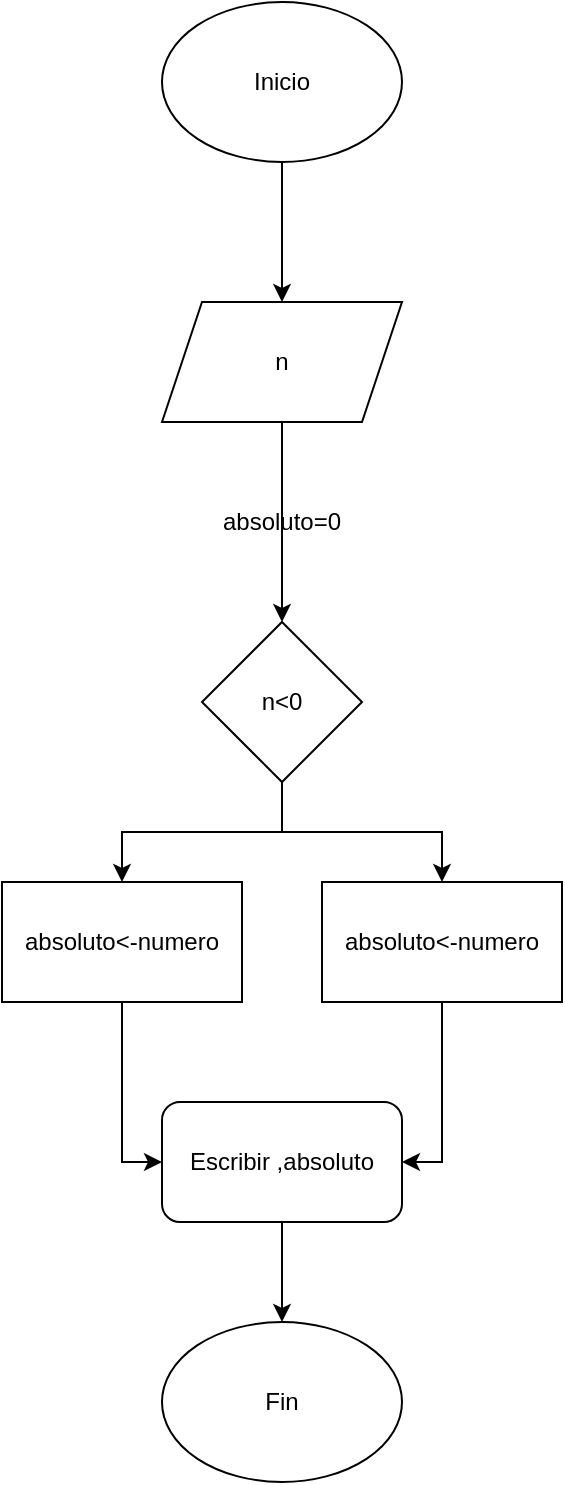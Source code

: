 <mxfile version="14.5.1" type="device"><diagram id="t1uDE_zqZgkeMEVJ6pe6" name="Página-1"><mxGraphModel dx="1108" dy="1679" grid="1" gridSize="10" guides="1" tooltips="1" connect="1" arrows="1" fold="1" page="1" pageScale="1" pageWidth="827" pageHeight="1169" math="0" shadow="0"><root><mxCell id="0"/><mxCell id="1" parent="0"/><mxCell id="bfGRSfxVLBoHAhV3PUU9-10" value="" style="edgeStyle=orthogonalEdgeStyle;rounded=0;orthogonalLoop=1;jettySize=auto;html=1;" edge="1" parent="1" source="bfGRSfxVLBoHAhV3PUU9-1" target="bfGRSfxVLBoHAhV3PUU9-2"><mxGeometry relative="1" as="geometry"/></mxCell><mxCell id="bfGRSfxVLBoHAhV3PUU9-1" value="n" style="shape=parallelogram;perimeter=parallelogramPerimeter;whiteSpace=wrap;html=1;fixedSize=1;" vertex="1" parent="1"><mxGeometry x="90" y="60" width="120" height="60" as="geometry"/></mxCell><mxCell id="bfGRSfxVLBoHAhV3PUU9-8" value="" style="edgeStyle=orthogonalEdgeStyle;rounded=0;orthogonalLoop=1;jettySize=auto;html=1;" edge="1" parent="1" source="bfGRSfxVLBoHAhV3PUU9-2" target="bfGRSfxVLBoHAhV3PUU9-5"><mxGeometry relative="1" as="geometry"/></mxCell><mxCell id="bfGRSfxVLBoHAhV3PUU9-9" style="edgeStyle=orthogonalEdgeStyle;rounded=0;orthogonalLoop=1;jettySize=auto;html=1;exitX=0.5;exitY=1;exitDx=0;exitDy=0;" edge="1" parent="1" source="bfGRSfxVLBoHAhV3PUU9-2" target="bfGRSfxVLBoHAhV3PUU9-3"><mxGeometry relative="1" as="geometry"/></mxCell><mxCell id="bfGRSfxVLBoHAhV3PUU9-2" value="n&amp;lt;0" style="rhombus;whiteSpace=wrap;html=1;" vertex="1" parent="1"><mxGeometry x="110" y="220" width="80" height="80" as="geometry"/></mxCell><mxCell id="bfGRSfxVLBoHAhV3PUU9-17" style="edgeStyle=orthogonalEdgeStyle;rounded=0;orthogonalLoop=1;jettySize=auto;html=1;exitX=0.5;exitY=1;exitDx=0;exitDy=0;entryX=0;entryY=0.5;entryDx=0;entryDy=0;" edge="1" parent="1" source="bfGRSfxVLBoHAhV3PUU9-3" target="bfGRSfxVLBoHAhV3PUU9-14"><mxGeometry relative="1" as="geometry"/></mxCell><mxCell id="bfGRSfxVLBoHAhV3PUU9-3" value="absoluto&amp;lt;-numero" style="rounded=0;whiteSpace=wrap;html=1;" vertex="1" parent="1"><mxGeometry x="10" y="350" width="120" height="60" as="geometry"/></mxCell><mxCell id="bfGRSfxVLBoHAhV3PUU9-16" style="edgeStyle=orthogonalEdgeStyle;rounded=0;orthogonalLoop=1;jettySize=auto;html=1;exitX=0.5;exitY=1;exitDx=0;exitDy=0;entryX=1;entryY=0.5;entryDx=0;entryDy=0;" edge="1" parent="1" source="bfGRSfxVLBoHAhV3PUU9-5" target="bfGRSfxVLBoHAhV3PUU9-14"><mxGeometry relative="1" as="geometry"/></mxCell><mxCell id="bfGRSfxVLBoHAhV3PUU9-5" value="absoluto&amp;lt;-numero" style="rounded=0;whiteSpace=wrap;html=1;" vertex="1" parent="1"><mxGeometry x="170" y="350" width="120" height="60" as="geometry"/></mxCell><mxCell id="bfGRSfxVLBoHAhV3PUU9-6" value="Fin" style="ellipse;whiteSpace=wrap;html=1;" vertex="1" parent="1"><mxGeometry x="90" y="570" width="120" height="80" as="geometry"/></mxCell><mxCell id="bfGRSfxVLBoHAhV3PUU9-11" value="" style="edgeStyle=orthogonalEdgeStyle;rounded=0;orthogonalLoop=1;jettySize=auto;html=1;" edge="1" parent="1" source="bfGRSfxVLBoHAhV3PUU9-7" target="bfGRSfxVLBoHAhV3PUU9-1"><mxGeometry relative="1" as="geometry"/></mxCell><mxCell id="bfGRSfxVLBoHAhV3PUU9-7" value="Inicio" style="ellipse;whiteSpace=wrap;html=1;" vertex="1" parent="1"><mxGeometry x="90" y="-90" width="120" height="80" as="geometry"/></mxCell><mxCell id="bfGRSfxVLBoHAhV3PUU9-18" value="" style="edgeStyle=orthogonalEdgeStyle;rounded=0;orthogonalLoop=1;jettySize=auto;html=1;" edge="1" parent="1" source="bfGRSfxVLBoHAhV3PUU9-14" target="bfGRSfxVLBoHAhV3PUU9-6"><mxGeometry relative="1" as="geometry"/></mxCell><mxCell id="bfGRSfxVLBoHAhV3PUU9-14" value="Escribir ,absoluto" style="rounded=1;whiteSpace=wrap;html=1;" vertex="1" parent="1"><mxGeometry x="90" y="460" width="120" height="60" as="geometry"/></mxCell><mxCell id="bfGRSfxVLBoHAhV3PUU9-19" value="absoluto=0" style="text;html=1;strokeColor=none;fillColor=none;align=center;verticalAlign=middle;whiteSpace=wrap;rounded=0;" vertex="1" parent="1"><mxGeometry x="130" y="160" width="40" height="20" as="geometry"/></mxCell></root></mxGraphModel></diagram></mxfile>
